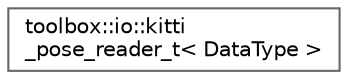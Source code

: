 digraph "Graphical Class Hierarchy"
{
 // LATEX_PDF_SIZE
  bgcolor="transparent";
  edge [fontname=Helvetica,fontsize=10,labelfontname=Helvetica,labelfontsize=10];
  node [fontname=Helvetica,fontsize=10,shape=box,height=0.2,width=0.4];
  rankdir="LR";
  Node0 [id="Node000000",label="toolbox::io::kitti\l_pose_reader_t\< DataType \>",height=0.2,width=0.4,color="grey40", fillcolor="white", style="filled",URL="$classtoolbox_1_1io_1_1kitti__pose__reader__t.html",tooltip="Reader for KITTI pose files."];
}
